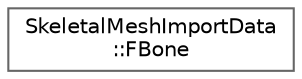 digraph "Graphical Class Hierarchy"
{
 // INTERACTIVE_SVG=YES
 // LATEX_PDF_SIZE
  bgcolor="transparent";
  edge [fontname=Helvetica,fontsize=10,labelfontname=Helvetica,labelfontsize=10];
  node [fontname=Helvetica,fontsize=10,shape=box,height=0.2,width=0.4];
  rankdir="LR";
  Node0 [id="Node000000",label="SkeletalMeshImportData\l::FBone",height=0.2,width=0.4,color="grey40", fillcolor="white", style="filled",URL="$d7/d05/structSkeletalMeshImportData_1_1FBone.html",tooltip=" "];
}
